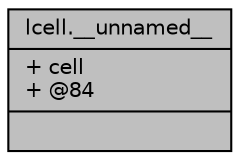 digraph "lcell.__unnamed__"
{
 // INTERACTIVE_SVG=YES
  bgcolor="transparent";
  edge [fontname="Helvetica",fontsize="10",labelfontname="Helvetica",labelfontsize="10"];
  node [fontname="Helvetica",fontsize="10",shape=record];
  Node214 [label="{lcell.__unnamed__\n|+ cell\l+ @84\l|}",height=0.2,width=0.4,color="black", fillcolor="grey75", style="filled", fontcolor="black"];
}
